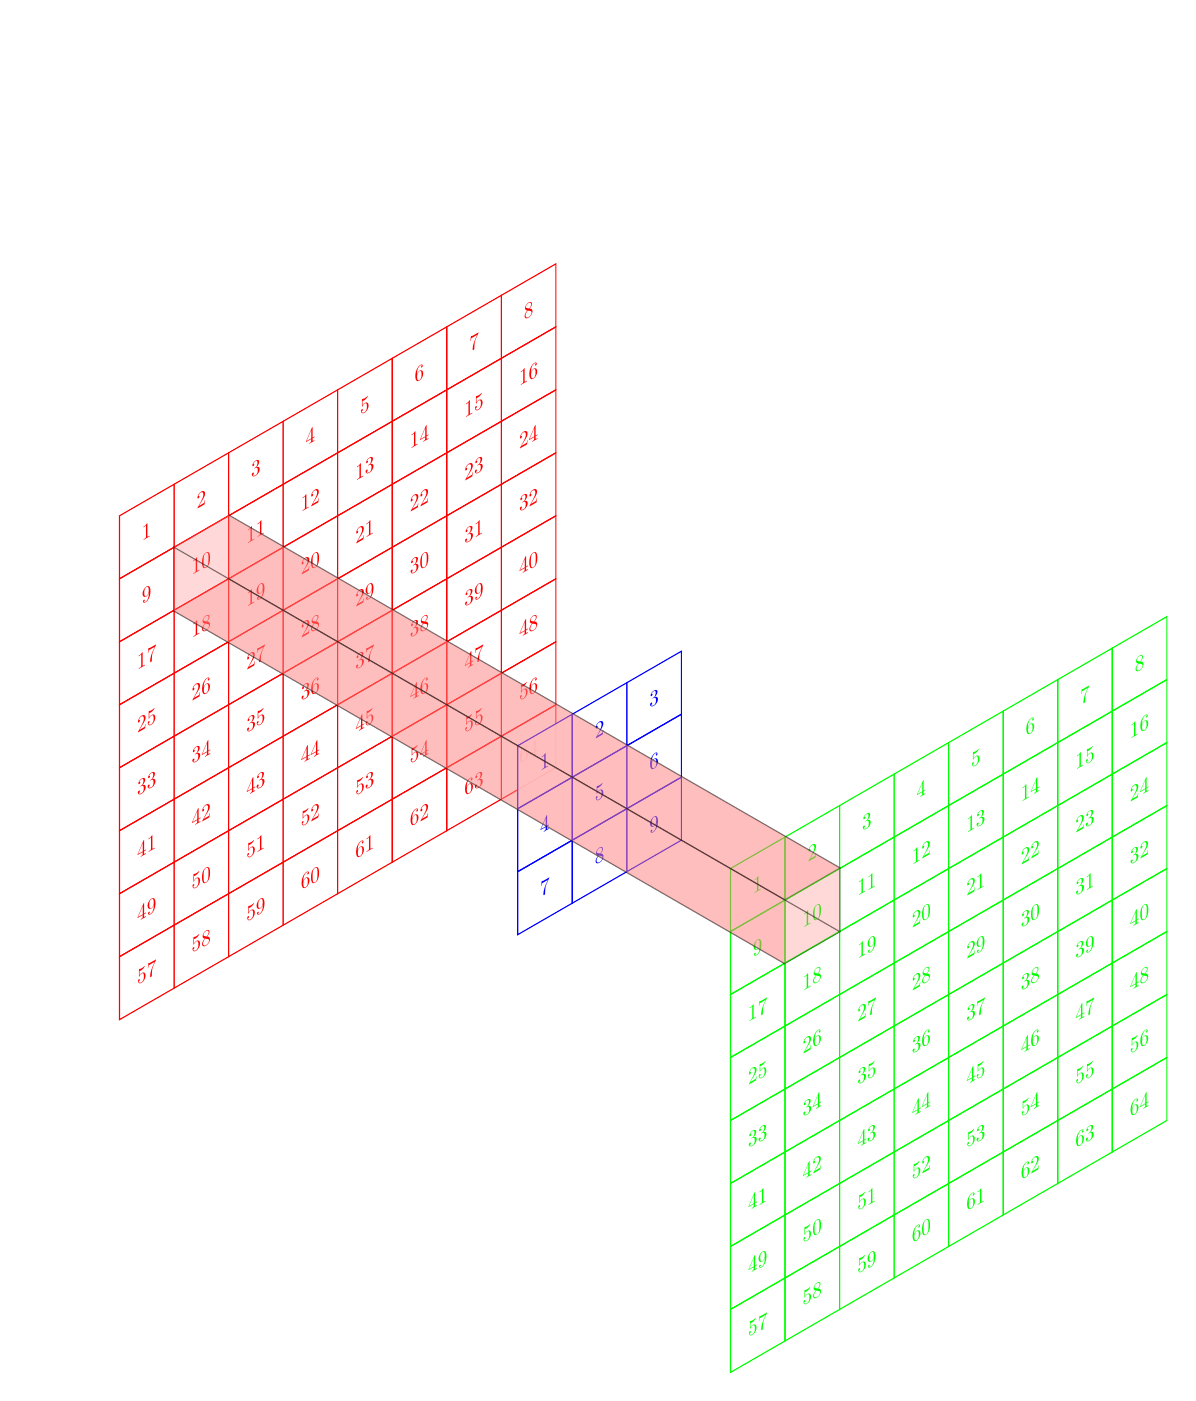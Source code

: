 % From https://tex.stackexchange.com/questions/310688/rotated-numbers-on-planes
% By rpapa
 \usetikzlibrary{3d,matrix}
\usetikzlibrary{backgrounds}

 % see the explanation below
 \makeatletter
 \tikzoption{canvas is xy plane at z}[]{%
   \def\tikz@plane@origin{\pgfpointxyz{0}{0}{#1}}%
   \def\tikz@plane@x{\pgfpointxyz{1}{0}{#1}}%
   \def\tikz@plane@y{\pgfpointxyz{0}{1}{#1}}%
   \tikz@canvas@is@plane
 }
 \makeatother 
\begin{tikzpicture}
 [x={(0.866cm,0.5cm)}, y={(-0.866cm,0.5cm)}, z={(0cm,1cm)}, scale=0.8]




    \begin{scope}[canvas is xz plane at y=0,transform shape]
     \fill[white,fill opacity=0.9] (0,0) rectangle (5,5);
      %\draw[blue] (0,0) -- (10,0)--(10,10)--(0,10)--cycle;
      \foreach \ii [count = \xi] in {1,2,3,...,8}{
            \foreach \jj  [count = \yi]in {1,2,3,...,8}{
            \pgfmathsetmacro{\nn}{int(\xi+8*\yi-8)}
      \node[red,draw,minimum size=1cm] (n\nn-1) at (\ii,-\jj) {\nn};
      }
      }

      \end{scope}

        \begin{scope}[canvas is xz plane at y=-7.3,transform shape]

     \fill[white,fill opacity=0.9] (0.5,-0.5) rectangle ++(3,-3);  % arnaud
      \foreach \ii [count = \xi] in {1,2,3}{
            \foreach \jj  [count = \yi]in {1,2,3}{
            \pgfmathsetmacro{\nn}{int(\xi+3*\yi-3)}
      \node[blue,draw,minimum size=1cm] (n\nn-2) at (\ii,-\jj) {\nn};
      }
      }
      \end{scope} 

      \begin{scope}[canvas is xz plane at y=-11.2,transform shape]
     \fill[white,fill opacity=0.9] (0.5,-0.5) rectangle ++(8,-8);  % arnaud

      \foreach \ii [count = \xi] in {1,2,3,...,8}{
            \foreach \jj  [count = \yi]in {1,2,3,...,8}{
            \pgfmathsetmacro{\nn}{int(\xi+8*\yi-8)}
      \node[green,draw,minimum size=1cm] (n\nn-3) at (\ii,-\jj) {\nn};
      }
      }
      \end{scope} 

\begin{scope}% [on background layer] % arnaud    
      \draw[fill=red!50,opacity=0.3] (n10-1.north east) -- (n5-2.north east) --(n10-3.north east)
      --(n10-3.north west)-- (n5-2.north west) --  (n10-1.north west)  ;
      \draw[fill=red!50,opacity=0.3] (n10-1.south east) -- (n5-2.south east) --(n10-3.south east)
      --(n10-3.south west)-- (n5-2.south west)-- (n10-1.south west)  ;    
      \draw[fill=red!50,opacity=0.3] (n10-1.north east) -- (n5-2.north east) --(n10-3.north east)
      --(n10-3.south east)-- (n5-2.south east)-- (n10-1.south east)  ;

      \draw[fill=red!50,opacity=0.3] (n10-3.north west)-- (n5-2.north west) --  (n10-1.north west) -- (n10-1.south west)-- (n5-2.south west)   --(n10-3.south west) ;        
\end{scope}
  \end{tikzpicture}